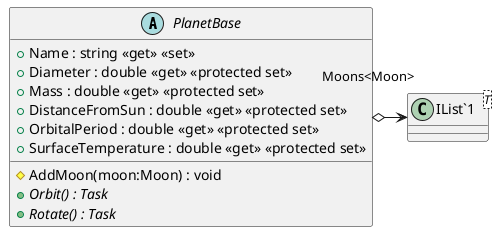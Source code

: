 @startuml
abstract class PlanetBase {
    + Name : string <<get>> <<set>>
    + Diameter : double <<get>> <<protected set>>
    + Mass : double <<get>> <<protected set>>
    + DistanceFromSun : double <<get>> <<protected set>>
    + OrbitalPeriod : double <<get>> <<protected set>>
    + SurfaceTemperature : double <<get>> <<protected set>>
    # AddMoon(moon:Moon) : void
    + {abstract} Orbit() : Task
    + {abstract} Rotate() : Task
}
class "IList`1"<T> {
}
PlanetBase o-> "Moons<Moon>" "IList`1"
@enduml
